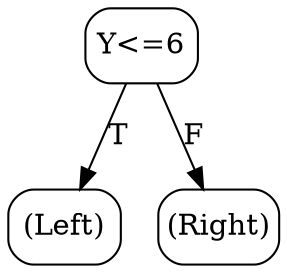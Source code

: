 // decision tree
digraph {
	1 [label="(Left)" margin="0.05,0.05" shape=box style=rounded]
	2 [label="(Right)" margin="0.05,0.05" shape=box style=rounded]
	0 [label="Y<=6" margin="0.05,0.05" shape=box style=rounded]
	0 -> 1 [label=T]
	0 -> 2 [label=F]
}
